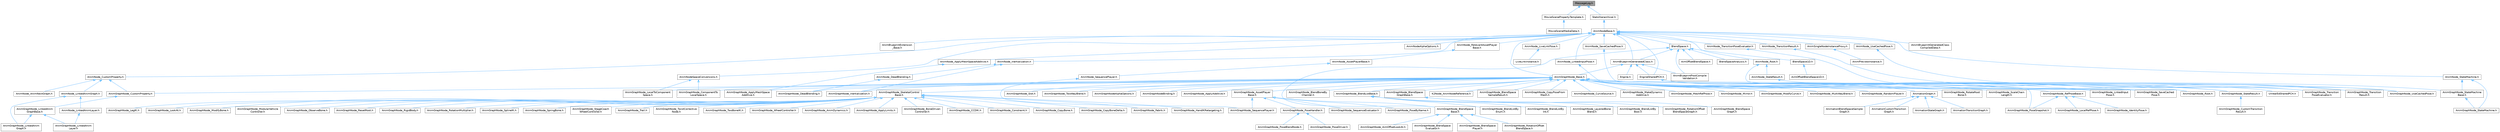 digraph "MessageLog.h"
{
 // INTERACTIVE_SVG=YES
 // LATEX_PDF_SIZE
  bgcolor="transparent";
  edge [fontname=Helvetica,fontsize=10,labelfontname=Helvetica,labelfontsize=10];
  node [fontname=Helvetica,fontsize=10,shape=box,height=0.2,width=0.4];
  Node1 [id="Node000001",label="MessageLog.h",height=0.2,width=0.4,color="gray40", fillcolor="grey60", style="filled", fontcolor="black",tooltip=" "];
  Node1 -> Node2 [id="edge1_Node000001_Node000002",dir="back",color="steelblue1",style="solid",tooltip=" "];
  Node2 [id="Node000002",label="MovieScenePropertyTemplate.h",height=0.2,width=0.4,color="grey40", fillcolor="white", style="filled",URL="$d9/d24/MovieScenePropertyTemplate_8h.html",tooltip=" "];
  Node2 -> Node3 [id="edge2_Node000002_Node000003",dir="back",color="steelblue1",style="solid",tooltip=" "];
  Node3 [id="Node000003",label="MovieSceneMediaData.h",height=0.2,width=0.4,color="grey40", fillcolor="white", style="filled",URL="$de/db0/MovieSceneMediaData_8h.html",tooltip=" "];
  Node1 -> Node4 [id="edge3_Node000001_Node000004",dir="back",color="steelblue1",style="solid",tooltip=" "];
  Node4 [id="Node000004",label="StatsHierarchical.h",height=0.2,width=0.4,color="grey40", fillcolor="white", style="filled",URL="$df/dae/StatsHierarchical_8h.html",tooltip=" "];
  Node4 -> Node5 [id="edge4_Node000004_Node000005",dir="back",color="steelblue1",style="solid",tooltip=" "];
  Node5 [id="Node000005",label="AnimNodeBase.h",height=0.2,width=0.4,color="grey40", fillcolor="white", style="filled",URL="$d9/dce/AnimNodeBase_8h.html",tooltip=" "];
  Node5 -> Node6 [id="edge5_Node000005_Node000006",dir="back",color="steelblue1",style="solid",tooltip=" "];
  Node6 [id="Node000006",label="AnimBlueprintExtension\l_Base.h",height=0.2,width=0.4,color="grey40", fillcolor="white", style="filled",URL="$d1/d73/AnimBlueprintExtension__Base_8h.html",tooltip=" "];
  Node5 -> Node7 [id="edge6_Node000005_Node000007",dir="back",color="steelblue1",style="solid",tooltip=" "];
  Node7 [id="Node000007",label="AnimBlueprintGeneratedClass.h",height=0.2,width=0.4,color="grey40", fillcolor="white", style="filled",URL="$dc/d81/AnimBlueprintGeneratedClass_8h.html",tooltip=" "];
  Node7 -> Node8 [id="edge7_Node000007_Node000008",dir="back",color="steelblue1",style="solid",tooltip=" "];
  Node8 [id="Node000008",label="AnimBlueprintPostCompile\lValidation.h",height=0.2,width=0.4,color="grey40", fillcolor="white", style="filled",URL="$de/d1b/AnimBlueprintPostCompileValidation_8h.html",tooltip=" "];
  Node7 -> Node9 [id="edge8_Node000007_Node000009",dir="back",color="steelblue1",style="solid",tooltip=" "];
  Node9 [id="Node000009",label="AnimGraphNode_Base.h",height=0.2,width=0.4,color="grey40", fillcolor="white", style="filled",URL="$d0/dfb/AnimGraphNode__Base_8h.html",tooltip=" "];
  Node9 -> Node10 [id="edge9_Node000009_Node000010",dir="back",color="steelblue1",style="solid",tooltip=" "];
  Node10 [id="Node000010",label="AnimGraphNodeAlphaOptions.h",height=0.2,width=0.4,color="grey40", fillcolor="white", style="filled",URL="$d6/df6/AnimGraphNodeAlphaOptions_8h.html",tooltip=" "];
  Node9 -> Node11 [id="edge10_Node000009_Node000011",dir="back",color="steelblue1",style="solid",tooltip=" "];
  Node11 [id="Node000011",label="AnimGraphNodeBinding.h",height=0.2,width=0.4,color="grey40", fillcolor="white", style="filled",URL="$d6/d3b/AnimGraphNodeBinding_8h.html",tooltip=" "];
  Node9 -> Node12 [id="edge11_Node000009_Node000012",dir="back",color="steelblue1",style="solid",tooltip=" "];
  Node12 [id="Node000012",label="AnimGraphNode_ApplyAdditive.h",height=0.2,width=0.4,color="grey40", fillcolor="white", style="filled",URL="$da/d67/AnimGraphNode__ApplyAdditive_8h.html",tooltip=" "];
  Node9 -> Node13 [id="edge12_Node000009_Node000013",dir="back",color="steelblue1",style="solid",tooltip=" "];
  Node13 [id="Node000013",label="AnimGraphNode_ApplyMeshSpace\lAdditive.h",height=0.2,width=0.4,color="grey40", fillcolor="white", style="filled",URL="$dd/dc4/AnimGraphNode__ApplyMeshSpaceAdditive_8h.html",tooltip=" "];
  Node9 -> Node14 [id="edge13_Node000009_Node000014",dir="back",color="steelblue1",style="solid",tooltip=" "];
  Node14 [id="Node000014",label="AnimGraphNode_AssetPlayer\lBase.h",height=0.2,width=0.4,color="grey40", fillcolor="white", style="filled",URL="$d1/d4f/AnimGraphNode__AssetPlayerBase_8h.html",tooltip=" "];
  Node14 -> Node15 [id="edge14_Node000014_Node000015",dir="back",color="steelblue1",style="solid",tooltip=" "];
  Node15 [id="Node000015",label="AnimGraphNode_BlendSpace\lBase.h",height=0.2,width=0.4,color="grey40", fillcolor="white", style="filled",URL="$d7/d6d/AnimGraphNode__BlendSpaceBase_8h.html",tooltip=" "];
  Node15 -> Node16 [id="edge15_Node000015_Node000016",dir="back",color="steelblue1",style="solid",tooltip=" "];
  Node16 [id="Node000016",label="AnimGraphNode_AimOffsetLookAt.h",height=0.2,width=0.4,color="grey40", fillcolor="white", style="filled",URL="$d2/daa/AnimGraphNode__AimOffsetLookAt_8h.html",tooltip=" "];
  Node15 -> Node17 [id="edge16_Node000015_Node000017",dir="back",color="steelblue1",style="solid",tooltip=" "];
  Node17 [id="Node000017",label="AnimGraphNode_BlendSpace\lEvaluator.h",height=0.2,width=0.4,color="grey40", fillcolor="white", style="filled",URL="$d0/d5d/AnimGraphNode__BlendSpaceEvaluator_8h.html",tooltip=" "];
  Node15 -> Node18 [id="edge17_Node000015_Node000018",dir="back",color="steelblue1",style="solid",tooltip=" "];
  Node18 [id="Node000018",label="AnimGraphNode_BlendSpace\lPlayer.h",height=0.2,width=0.4,color="grey40", fillcolor="white", style="filled",URL="$d2/d22/AnimGraphNode__BlendSpacePlayer_8h.html",tooltip=" "];
  Node15 -> Node19 [id="edge18_Node000015_Node000019",dir="back",color="steelblue1",style="solid",tooltip=" "];
  Node19 [id="Node000019",label="AnimGraphNode_RotationOffset\lBlendSpace.h",height=0.2,width=0.4,color="grey40", fillcolor="white", style="filled",URL="$dc/dd5/AnimGraphNode__RotationOffsetBlendSpace_8h.html",tooltip=" "];
  Node14 -> Node20 [id="edge19_Node000014_Node000020",dir="back",color="steelblue1",style="solid",tooltip=" "];
  Node20 [id="Node000020",label="AnimGraphNode_PoseByName.h",height=0.2,width=0.4,color="grey40", fillcolor="white", style="filled",URL="$d7/d02/AnimGraphNode__PoseByName_8h.html",tooltip=" "];
  Node14 -> Node21 [id="edge20_Node000014_Node000021",dir="back",color="steelblue1",style="solid",tooltip=" "];
  Node21 [id="Node000021",label="AnimGraphNode_PoseHandler.h",height=0.2,width=0.4,color="grey40", fillcolor="white", style="filled",URL="$df/dfb/AnimGraphNode__PoseHandler_8h.html",tooltip=" "];
  Node21 -> Node22 [id="edge21_Node000021_Node000022",dir="back",color="steelblue1",style="solid",tooltip=" "];
  Node22 [id="Node000022",label="AnimGraphNode_PoseBlendNode.h",height=0.2,width=0.4,color="grey40", fillcolor="white", style="filled",URL="$de/d70/AnimGraphNode__PoseBlendNode_8h.html",tooltip=" "];
  Node21 -> Node23 [id="edge22_Node000021_Node000023",dir="back",color="steelblue1",style="solid",tooltip=" "];
  Node23 [id="Node000023",label="AnimGraphNode_PoseDriver.h",height=0.2,width=0.4,color="grey40", fillcolor="white", style="filled",URL="$d7/d7d/AnimGraphNode__PoseDriver_8h.html",tooltip=" "];
  Node14 -> Node24 [id="edge23_Node000014_Node000024",dir="back",color="steelblue1",style="solid",tooltip=" "];
  Node24 [id="Node000024",label="AnimGraphNode_SequenceEvaluator.h",height=0.2,width=0.4,color="grey40", fillcolor="white", style="filled",URL="$d1/d1c/AnimGraphNode__SequenceEvaluator_8h.html",tooltip=" "];
  Node14 -> Node25 [id="edge24_Node000014_Node000025",dir="back",color="steelblue1",style="solid",tooltip=" "];
  Node25 [id="Node000025",label="AnimGraphNode_SequencePlayer.h",height=0.2,width=0.4,color="grey40", fillcolor="white", style="filled",URL="$d2/d91/AnimGraphNode__SequencePlayer_8h.html",tooltip=" "];
  Node9 -> Node26 [id="edge25_Node000009_Node000026",dir="back",color="steelblue1",style="solid",tooltip=" "];
  Node26 [id="Node000026",label="AnimGraphNode_BlendBoneBy\lChannel.h",height=0.2,width=0.4,color="grey40", fillcolor="white", style="filled",URL="$de/da9/AnimGraphNode__BlendBoneByChannel_8h.html",tooltip=" "];
  Node9 -> Node27 [id="edge26_Node000009_Node000027",dir="back",color="steelblue1",style="solid",tooltip=" "];
  Node27 [id="Node000027",label="AnimGraphNode_BlendListBase.h",height=0.2,width=0.4,color="grey40", fillcolor="white", style="filled",URL="$d7/d20/AnimGraphNode__BlendListBase_8h.html",tooltip=" "];
  Node27 -> Node28 [id="edge27_Node000027_Node000028",dir="back",color="steelblue1",style="solid",tooltip=" "];
  Node28 [id="Node000028",label="AnimGraphNode_BlendListBy\lBool.h",height=0.2,width=0.4,color="grey40", fillcolor="white", style="filled",URL="$d9/d9d/AnimGraphNode__BlendListByBool_8h.html",tooltip=" "];
  Node27 -> Node29 [id="edge28_Node000027_Node000029",dir="back",color="steelblue1",style="solid",tooltip=" "];
  Node29 [id="Node000029",label="AnimGraphNode_BlendListBy\lEnum.h",height=0.2,width=0.4,color="grey40", fillcolor="white", style="filled",URL="$de/d60/AnimGraphNode__BlendListByEnum_8h.html",tooltip=" "];
  Node27 -> Node30 [id="edge29_Node000027_Node000030",dir="back",color="steelblue1",style="solid",tooltip=" "];
  Node30 [id="Node000030",label="AnimGraphNode_BlendListBy\lInt.h",height=0.2,width=0.4,color="grey40", fillcolor="white", style="filled",URL="$dc/df2/AnimGraphNode__BlendListByInt_8h.html",tooltip=" "];
  Node27 -> Node31 [id="edge30_Node000027_Node000031",dir="back",color="steelblue1",style="solid",tooltip=" "];
  Node31 [id="Node000031",label="AnimGraphNode_LayeredBone\lBlend.h",height=0.2,width=0.4,color="grey40", fillcolor="white", style="filled",URL="$d2/d01/AnimGraphNode__LayeredBoneBlend_8h.html",tooltip=" "];
  Node9 -> Node32 [id="edge31_Node000009_Node000032",dir="back",color="steelblue1",style="solid",tooltip=" "];
  Node32 [id="Node000032",label="AnimGraphNode_BlendSpace\lGraphBase.h",height=0.2,width=0.4,color="grey40", fillcolor="white", style="filled",URL="$d6/d44/AnimGraphNode__BlendSpaceGraphBase_8h.html",tooltip=" "];
  Node32 -> Node33 [id="edge32_Node000032_Node000033",dir="back",color="steelblue1",style="solid",tooltip=" "];
  Node33 [id="Node000033",label="AnimGraphNode_BlendSpace\lGraph.h",height=0.2,width=0.4,color="grey40", fillcolor="white", style="filled",URL="$d7/d81/AnimGraphNode__BlendSpaceGraph_8h.html",tooltip=" "];
  Node32 -> Node34 [id="edge33_Node000032_Node000034",dir="back",color="steelblue1",style="solid",tooltip=" "];
  Node34 [id="Node000034",label="AnimGraphNode_RotationOffset\lBlendSpaceGraph.h",height=0.2,width=0.4,color="grey40", fillcolor="white", style="filled",URL="$d0/d4c/AnimGraphNode__RotationOffsetBlendSpaceGraph_8h.html",tooltip=" "];
  Node9 -> Node35 [id="edge34_Node000009_Node000035",dir="back",color="steelblue1",style="solid",tooltip=" "];
  Node35 [id="Node000035",label="AnimGraphNode_BlendSpace\lSampleResult.h",height=0.2,width=0.4,color="grey40", fillcolor="white", style="filled",URL="$de/df8/AnimGraphNode__BlendSpaceSampleResult_8h.html",tooltip=" "];
  Node9 -> Node36 [id="edge35_Node000009_Node000036",dir="back",color="steelblue1",style="solid",tooltip=" "];
  Node36 [id="Node000036",label="AnimGraphNode_ComponentTo\lLocalSpace.h",height=0.2,width=0.4,color="grey40", fillcolor="white", style="filled",URL="$d1/d3f/AnimGraphNode__ComponentToLocalSpace_8h.html",tooltip=" "];
  Node9 -> Node37 [id="edge36_Node000009_Node000037",dir="back",color="steelblue1",style="solid",tooltip=" "];
  Node37 [id="Node000037",label="AnimGraphNode_CopyPoseFrom\lMesh.h",height=0.2,width=0.4,color="grey40", fillcolor="white", style="filled",URL="$d6/d71/AnimGraphNode__CopyPoseFromMesh_8h.html",tooltip=" "];
  Node9 -> Node38 [id="edge37_Node000009_Node000038",dir="back",color="steelblue1",style="solid",tooltip=" "];
  Node38 [id="Node000038",label="AnimGraphNode_CurveSource.h",height=0.2,width=0.4,color="grey40", fillcolor="white", style="filled",URL="$dc/de5/AnimGraphNode__CurveSource_8h.html",tooltip=" "];
  Node9 -> Node39 [id="edge38_Node000009_Node000039",dir="back",color="steelblue1",style="solid",tooltip=" "];
  Node39 [id="Node000039",label="AnimGraphNode_CustomProperty.h",height=0.2,width=0.4,color="grey40", fillcolor="white", style="filled",URL="$d8/d3f/AnimGraphNode__CustomProperty_8h.html",tooltip=" "];
  Node39 -> Node40 [id="edge39_Node000039_Node000040",dir="back",color="steelblue1",style="solid",tooltip=" "];
  Node40 [id="Node000040",label="AnimGraphNode_LinkedAnim\lGraphBase.h",height=0.2,width=0.4,color="grey40", fillcolor="white", style="filled",URL="$d5/de1/AnimGraphNode__LinkedAnimGraphBase_8h.html",tooltip=" "];
  Node40 -> Node41 [id="edge40_Node000040_Node000041",dir="back",color="steelblue1",style="solid",tooltip=" "];
  Node41 [id="Node000041",label="AnimGraphNode_LinkedAnim\lGraph.h",height=0.2,width=0.4,color="grey40", fillcolor="white", style="filled",URL="$da/dd5/AnimGraphNode__LinkedAnimGraph_8h.html",tooltip=" "];
  Node40 -> Node42 [id="edge41_Node000040_Node000042",dir="back",color="steelblue1",style="solid",tooltip=" "];
  Node42 [id="Node000042",label="AnimGraphNode_LinkedAnim\lLayer.h",height=0.2,width=0.4,color="grey40", fillcolor="white", style="filled",URL="$dc/d51/AnimGraphNode__LinkedAnimLayer_8h.html",tooltip=" "];
  Node9 -> Node43 [id="edge42_Node000009_Node000043",dir="back",color="steelblue1",style="solid",tooltip=" "];
  Node43 [id="Node000043",label="AnimGraphNode_DeadBlending.h",height=0.2,width=0.4,color="grey40", fillcolor="white", style="filled",URL="$d8/d73/AnimGraphNode__DeadBlending_8h.html",tooltip=" "];
  Node9 -> Node44 [id="edge43_Node000009_Node000044",dir="back",color="steelblue1",style="solid",tooltip=" "];
  Node44 [id="Node000044",label="AnimGraphNode_Inertialization.h",height=0.2,width=0.4,color="grey40", fillcolor="white", style="filled",URL="$d7/d66/AnimGraphNode__Inertialization_8h.html",tooltip=" "];
  Node9 -> Node45 [id="edge44_Node000009_Node000045",dir="back",color="steelblue1",style="solid",tooltip=" "];
  Node45 [id="Node000045",label="AnimGraphNode_LinkedInput\lPose.h",height=0.2,width=0.4,color="grey40", fillcolor="white", style="filled",URL="$d7/d8c/AnimGraphNode__LinkedInputPose_8h.html",tooltip=" "];
  Node9 -> Node46 [id="edge45_Node000009_Node000046",dir="back",color="steelblue1",style="solid",tooltip=" "];
  Node46 [id="Node000046",label="AnimGraphNode_LocalToComponent\lSpace.h",height=0.2,width=0.4,color="grey40", fillcolor="white", style="filled",URL="$d6/d01/AnimGraphNode__LocalToComponentSpace_8h.html",tooltip=" "];
  Node9 -> Node47 [id="edge46_Node000009_Node000047",dir="back",color="steelblue1",style="solid",tooltip=" "];
  Node47 [id="Node000047",label="AnimGraphNode_MakeDynamic\lAdditive.h",height=0.2,width=0.4,color="grey40", fillcolor="white", style="filled",URL="$d4/dc9/AnimGraphNode__MakeDynamicAdditive_8h.html",tooltip=" "];
  Node9 -> Node48 [id="edge47_Node000009_Node000048",dir="back",color="steelblue1",style="solid",tooltip=" "];
  Node48 [id="Node000048",label="AnimGraphNode_MeshRefPose.h",height=0.2,width=0.4,color="grey40", fillcolor="white", style="filled",URL="$d3/d58/AnimGraphNode__MeshRefPose_8h.html",tooltip=" "];
  Node9 -> Node49 [id="edge48_Node000009_Node000049",dir="back",color="steelblue1",style="solid",tooltip=" "];
  Node49 [id="Node000049",label="AnimGraphNode_Mirror.h",height=0.2,width=0.4,color="grey40", fillcolor="white", style="filled",URL="$de/d96/AnimGraphNode__Mirror_8h.html",tooltip=" "];
  Node9 -> Node50 [id="edge49_Node000009_Node000050",dir="back",color="steelblue1",style="solid",tooltip=" "];
  Node50 [id="Node000050",label="AnimGraphNode_ModifyCurve.h",height=0.2,width=0.4,color="grey40", fillcolor="white", style="filled",URL="$d5/d09/AnimGraphNode__ModifyCurve_8h.html",tooltip=" "];
  Node9 -> Node51 [id="edge50_Node000009_Node000051",dir="back",color="steelblue1",style="solid",tooltip=" "];
  Node51 [id="Node000051",label="AnimGraphNode_MultiWayBlend.h",height=0.2,width=0.4,color="grey40", fillcolor="white", style="filled",URL="$dd/dcb/AnimGraphNode__MultiWayBlend_8h.html",tooltip=" "];
  Node9 -> Node52 [id="edge51_Node000009_Node000052",dir="back",color="steelblue1",style="solid",tooltip=" "];
  Node52 [id="Node000052",label="AnimGraphNode_PoseSnapshot.h",height=0.2,width=0.4,color="grey40", fillcolor="white", style="filled",URL="$d1/d92/AnimGraphNode__PoseSnapshot_8h.html",tooltip=" "];
  Node9 -> Node53 [id="edge52_Node000009_Node000053",dir="back",color="steelblue1",style="solid",tooltip=" "];
  Node53 [id="Node000053",label="AnimGraphNode_RandomPlayer.h",height=0.2,width=0.4,color="grey40", fillcolor="white", style="filled",URL="$dc/d48/AnimGraphNode__RandomPlayer_8h.html",tooltip=" "];
  Node9 -> Node54 [id="edge53_Node000009_Node000054",dir="back",color="steelblue1",style="solid",tooltip=" "];
  Node54 [id="Node000054",label="AnimGraphNode_RefPoseBase.h",height=0.2,width=0.4,color="grey40", fillcolor="white", style="filled",URL="$d8/d34/AnimGraphNode__RefPoseBase_8h.html",tooltip=" "];
  Node54 -> Node55 [id="edge54_Node000054_Node000055",dir="back",color="steelblue1",style="solid",tooltip=" "];
  Node55 [id="Node000055",label="AnimGraphNode_IdentityPose.h",height=0.2,width=0.4,color="grey40", fillcolor="white", style="filled",URL="$d8/dac/AnimGraphNode__IdentityPose_8h.html",tooltip=" "];
  Node54 -> Node56 [id="edge55_Node000054_Node000056",dir="back",color="steelblue1",style="solid",tooltip=" "];
  Node56 [id="Node000056",label="AnimGraphNode_LocalRefPose.h",height=0.2,width=0.4,color="grey40", fillcolor="white", style="filled",URL="$df/d6f/AnimGraphNode__LocalRefPose_8h.html",tooltip=" "];
  Node54 -> Node52 [id="edge56_Node000054_Node000052",dir="back",color="steelblue1",style="solid",tooltip=" "];
  Node9 -> Node57 [id="edge57_Node000009_Node000057",dir="back",color="steelblue1",style="solid",tooltip=" "];
  Node57 [id="Node000057",label="AnimGraphNode_Root.h",height=0.2,width=0.4,color="grey40", fillcolor="white", style="filled",URL="$d2/d39/AnimGraphNode__Root_8h.html",tooltip=" "];
  Node9 -> Node58 [id="edge58_Node000009_Node000058",dir="back",color="steelblue1",style="solid",tooltip=" "];
  Node58 [id="Node000058",label="AnimGraphNode_RotateRoot\lBone.h",height=0.2,width=0.4,color="grey40", fillcolor="white", style="filled",URL="$d4/de0/AnimGraphNode__RotateRootBone_8h.html",tooltip=" "];
  Node9 -> Node59 [id="edge59_Node000009_Node000059",dir="back",color="steelblue1",style="solid",tooltip=" "];
  Node59 [id="Node000059",label="AnimGraphNode_SaveCached\lPose.h",height=0.2,width=0.4,color="grey40", fillcolor="white", style="filled",URL="$df/d5e/AnimGraphNode__SaveCachedPose_8h.html",tooltip=" "];
  Node9 -> Node60 [id="edge60_Node000009_Node000060",dir="back",color="steelblue1",style="solid",tooltip=" "];
  Node60 [id="Node000060",label="AnimGraphNode_ScaleChain\lLength.h",height=0.2,width=0.4,color="grey40", fillcolor="white", style="filled",URL="$d9/df8/AnimGraphNode__ScaleChainLength_8h.html",tooltip=" "];
  Node9 -> Node61 [id="edge61_Node000009_Node000061",dir="back",color="steelblue1",style="solid",tooltip=" "];
  Node61 [id="Node000061",label="AnimGraphNode_SkeletalControl\lBase.h",height=0.2,width=0.4,color="grey40", fillcolor="white", style="filled",URL="$d9/dff/AnimGraphNode__SkeletalControlBase_8h.html",tooltip=" "];
  Node61 -> Node62 [id="edge62_Node000061_Node000062",dir="back",color="steelblue1",style="solid",tooltip=" "];
  Node62 [id="Node000062",label="AnimGraphNode_AnimDynamics.h",height=0.2,width=0.4,color="grey40", fillcolor="white", style="filled",URL="$da/dc2/AnimGraphNode__AnimDynamics_8h.html",tooltip=" "];
  Node61 -> Node63 [id="edge63_Node000061_Node000063",dir="back",color="steelblue1",style="solid",tooltip=" "];
  Node63 [id="Node000063",label="AnimGraphNode_ApplyLimits.h",height=0.2,width=0.4,color="grey40", fillcolor="white", style="filled",URL="$dc/d36/AnimGraphNode__ApplyLimits_8h.html",tooltip=" "];
  Node61 -> Node64 [id="edge64_Node000061_Node000064",dir="back",color="steelblue1",style="solid",tooltip=" "];
  Node64 [id="Node000064",label="AnimGraphNode_BoneDriven\lController.h",height=0.2,width=0.4,color="grey40", fillcolor="white", style="filled",URL="$df/df3/AnimGraphNode__BoneDrivenController_8h.html",tooltip=" "];
  Node61 -> Node65 [id="edge65_Node000061_Node000065",dir="back",color="steelblue1",style="solid",tooltip=" "];
  Node65 [id="Node000065",label="AnimGraphNode_CCDIK.h",height=0.2,width=0.4,color="grey40", fillcolor="white", style="filled",URL="$df/d0d/AnimGraphNode__CCDIK_8h.html",tooltip=" "];
  Node61 -> Node66 [id="edge66_Node000061_Node000066",dir="back",color="steelblue1",style="solid",tooltip=" "];
  Node66 [id="Node000066",label="AnimGraphNode_Constraint.h",height=0.2,width=0.4,color="grey40", fillcolor="white", style="filled",URL="$d2/d98/AnimGraphNode__Constraint_8h.html",tooltip=" "];
  Node61 -> Node67 [id="edge67_Node000061_Node000067",dir="back",color="steelblue1",style="solid",tooltip=" "];
  Node67 [id="Node000067",label="AnimGraphNode_CopyBone.h",height=0.2,width=0.4,color="grey40", fillcolor="white", style="filled",URL="$dc/de6/AnimGraphNode__CopyBone_8h.html",tooltip=" "];
  Node61 -> Node68 [id="edge68_Node000061_Node000068",dir="back",color="steelblue1",style="solid",tooltip=" "];
  Node68 [id="Node000068",label="AnimGraphNode_CopyBoneDelta.h",height=0.2,width=0.4,color="grey40", fillcolor="white", style="filled",URL="$d8/d60/AnimGraphNode__CopyBoneDelta_8h.html",tooltip=" "];
  Node61 -> Node69 [id="edge69_Node000061_Node000069",dir="back",color="steelblue1",style="solid",tooltip=" "];
  Node69 [id="Node000069",label="AnimGraphNode_Fabrik.h",height=0.2,width=0.4,color="grey40", fillcolor="white", style="filled",URL="$d6/d79/AnimGraphNode__Fabrik_8h.html",tooltip=" "];
  Node61 -> Node70 [id="edge70_Node000061_Node000070",dir="back",color="steelblue1",style="solid",tooltip=" "];
  Node70 [id="Node000070",label="AnimGraphNode_HandIKRetargeting.h",height=0.2,width=0.4,color="grey40", fillcolor="white", style="filled",URL="$dd/dee/AnimGraphNode__HandIKRetargeting_8h.html",tooltip=" "];
  Node61 -> Node71 [id="edge71_Node000061_Node000071",dir="back",color="steelblue1",style="solid",tooltip=" "];
  Node71 [id="Node000071",label="AnimGraphNode_LegIK.h",height=0.2,width=0.4,color="grey40", fillcolor="white", style="filled",URL="$d3/d59/AnimGraphNode__LegIK_8h.html",tooltip=" "];
  Node61 -> Node72 [id="edge72_Node000061_Node000072",dir="back",color="steelblue1",style="solid",tooltip=" "];
  Node72 [id="Node000072",label="AnimGraphNode_LookAt.h",height=0.2,width=0.4,color="grey40", fillcolor="white", style="filled",URL="$dd/de3/AnimGraphNode__LookAt_8h.html",tooltip=" "];
  Node61 -> Node73 [id="edge73_Node000061_Node000073",dir="back",color="steelblue1",style="solid",tooltip=" "];
  Node73 [id="Node000073",label="AnimGraphNode_ModifyBone.h",height=0.2,width=0.4,color="grey40", fillcolor="white", style="filled",URL="$d1/d8e/AnimGraphNode__ModifyBone_8h.html",tooltip=" "];
  Node61 -> Node74 [id="edge74_Node000061_Node000074",dir="back",color="steelblue1",style="solid",tooltip=" "];
  Node74 [id="Node000074",label="AnimGraphNode_ModularVehicle\lController.h",height=0.2,width=0.4,color="grey40", fillcolor="white", style="filled",URL="$d3/d04/AnimGraphNode__ModularVehicleController_8h.html",tooltip=" "];
  Node61 -> Node75 [id="edge75_Node000061_Node000075",dir="back",color="steelblue1",style="solid",tooltip=" "];
  Node75 [id="Node000075",label="AnimGraphNode_ObserveBone.h",height=0.2,width=0.4,color="grey40", fillcolor="white", style="filled",URL="$d0/dcc/AnimGraphNode__ObserveBone_8h.html",tooltip=" "];
  Node61 -> Node76 [id="edge76_Node000061_Node000076",dir="back",color="steelblue1",style="solid",tooltip=" "];
  Node76 [id="Node000076",label="AnimGraphNode_ResetRoot.h",height=0.2,width=0.4,color="grey40", fillcolor="white", style="filled",URL="$dd/da9/AnimGraphNode__ResetRoot_8h.html",tooltip=" "];
  Node61 -> Node77 [id="edge77_Node000061_Node000077",dir="back",color="steelblue1",style="solid",tooltip=" "];
  Node77 [id="Node000077",label="AnimGraphNode_RigidBody.h",height=0.2,width=0.4,color="grey40", fillcolor="white", style="filled",URL="$d0/d05/AnimGraphNode__RigidBody_8h.html",tooltip=" "];
  Node61 -> Node78 [id="edge78_Node000061_Node000078",dir="back",color="steelblue1",style="solid",tooltip=" "];
  Node78 [id="Node000078",label="AnimGraphNode_RotationMultiplier.h",height=0.2,width=0.4,color="grey40", fillcolor="white", style="filled",URL="$d6/d16/AnimGraphNode__RotationMultiplier_8h.html",tooltip=" "];
  Node61 -> Node79 [id="edge79_Node000061_Node000079",dir="back",color="steelblue1",style="solid",tooltip=" "];
  Node79 [id="Node000079",label="AnimGraphNode_SplineIK.h",height=0.2,width=0.4,color="grey40", fillcolor="white", style="filled",URL="$d0/d7e/AnimGraphNode__SplineIK_8h.html",tooltip=" "];
  Node61 -> Node80 [id="edge80_Node000061_Node000080",dir="back",color="steelblue1",style="solid",tooltip=" "];
  Node80 [id="Node000080",label="AnimGraphNode_SpringBone.h",height=0.2,width=0.4,color="grey40", fillcolor="white", style="filled",URL="$dc/d38/AnimGraphNode__SpringBone_8h.html",tooltip=" "];
  Node61 -> Node81 [id="edge81_Node000061_Node000081",dir="back",color="steelblue1",style="solid",tooltip=" "];
  Node81 [id="Node000081",label="AnimGraphNode_StageCoach\lWheelController.h",height=0.2,width=0.4,color="grey40", fillcolor="white", style="filled",URL="$d6/dbe/AnimGraphNode__StageCoachWheelController_8h.html",tooltip=" "];
  Node61 -> Node82 [id="edge82_Node000061_Node000082",dir="back",color="steelblue1",style="solid",tooltip=" "];
  Node82 [id="Node000082",label="AnimGraphNode_Trail.h",height=0.2,width=0.4,color="grey40", fillcolor="white", style="filled",URL="$d4/d5a/AnimGraphNode__Trail_8h.html",tooltip=" "];
  Node61 -> Node83 [id="edge83_Node000061_Node000083",dir="back",color="steelblue1",style="solid",tooltip=" "];
  Node83 [id="Node000083",label="AnimGraphNode_TwistCorrective\lNode.h",height=0.2,width=0.4,color="grey40", fillcolor="white", style="filled",URL="$de/d7f/AnimGraphNode__TwistCorrectiveNode_8h.html",tooltip=" "];
  Node61 -> Node84 [id="edge84_Node000061_Node000084",dir="back",color="steelblue1",style="solid",tooltip=" "];
  Node84 [id="Node000084",label="AnimGraphNode_TwoBoneIK.h",height=0.2,width=0.4,color="grey40", fillcolor="white", style="filled",URL="$d1/dc2/AnimGraphNode__TwoBoneIK_8h.html",tooltip=" "];
  Node61 -> Node85 [id="edge85_Node000061_Node000085",dir="back",color="steelblue1",style="solid",tooltip=" "];
  Node85 [id="Node000085",label="AnimGraphNode_WheelController.h",height=0.2,width=0.4,color="grey40", fillcolor="white", style="filled",URL="$df/de4/AnimGraphNode__WheelController_8h.html",tooltip=" "];
  Node9 -> Node86 [id="edge86_Node000009_Node000086",dir="back",color="steelblue1",style="solid",tooltip=" "];
  Node86 [id="Node000086",label="AnimGraphNode_Slot.h",height=0.2,width=0.4,color="grey40", fillcolor="white", style="filled",URL="$df/d63/AnimGraphNode__Slot_8h.html",tooltip=" "];
  Node9 -> Node87 [id="edge87_Node000009_Node000087",dir="back",color="steelblue1",style="solid",tooltip=" "];
  Node87 [id="Node000087",label="AnimGraphNode_StateMachine\lBase.h",height=0.2,width=0.4,color="grey40", fillcolor="white", style="filled",URL="$dc/d11/AnimGraphNode__StateMachineBase_8h.html",tooltip=" "];
  Node87 -> Node88 [id="edge88_Node000087_Node000088",dir="back",color="steelblue1",style="solid",tooltip=" "];
  Node88 [id="Node000088",label="AnimGraphNode_StateMachine.h",height=0.2,width=0.4,color="grey40", fillcolor="white", style="filled",URL="$d9/d4d/AnimGraphNode__StateMachine_8h.html",tooltip=" "];
  Node9 -> Node89 [id="edge89_Node000009_Node000089",dir="back",color="steelblue1",style="solid",tooltip=" "];
  Node89 [id="Node000089",label="AnimGraphNode_StateResult.h",height=0.2,width=0.4,color="grey40", fillcolor="white", style="filled",URL="$d3/d7e/AnimGraphNode__StateResult_8h.html",tooltip=" "];
  Node89 -> Node90 [id="edge90_Node000089_Node000090",dir="back",color="steelblue1",style="solid",tooltip=" "];
  Node90 [id="Node000090",label="AnimGraphNode_CustomTransition\lResult.h",height=0.2,width=0.4,color="grey40", fillcolor="white", style="filled",URL="$df/d6e/AnimGraphNode__CustomTransitionResult_8h.html",tooltip=" "];
  Node9 -> Node91 [id="edge91_Node000009_Node000091",dir="back",color="steelblue1",style="solid",tooltip=" "];
  Node91 [id="Node000091",label="AnimGraphNode_Transition\lPoseEvaluator.h",height=0.2,width=0.4,color="grey40", fillcolor="white", style="filled",URL="$d8/dec/AnimGraphNode__TransitionPoseEvaluator_8h.html",tooltip=" "];
  Node9 -> Node92 [id="edge92_Node000009_Node000092",dir="back",color="steelblue1",style="solid",tooltip=" "];
  Node92 [id="Node000092",label="AnimGraphNode_Transition\lResult.h",height=0.2,width=0.4,color="grey40", fillcolor="white", style="filled",URL="$d7/d74/AnimGraphNode__TransitionResult_8h.html",tooltip=" "];
  Node9 -> Node93 [id="edge93_Node000009_Node000093",dir="back",color="steelblue1",style="solid",tooltip=" "];
  Node93 [id="Node000093",label="AnimGraphNode_TwoWayBlend.h",height=0.2,width=0.4,color="grey40", fillcolor="white", style="filled",URL="$d0/df0/AnimGraphNode__TwoWayBlend_8h.html",tooltip=" "];
  Node9 -> Node94 [id="edge94_Node000009_Node000094",dir="back",color="steelblue1",style="solid",tooltip=" "];
  Node94 [id="Node000094",label="AnimGraphNode_UseCachedPose.h",height=0.2,width=0.4,color="grey40", fillcolor="white", style="filled",URL="$d8/d30/AnimGraphNode__UseCachedPose_8h.html",tooltip=" "];
  Node9 -> Node95 [id="edge95_Node000009_Node000095",dir="back",color="steelblue1",style="solid",tooltip=" "];
  Node95 [id="Node000095",label="AnimationGraph.h",height=0.2,width=0.4,color="grey40", fillcolor="white", style="filled",URL="$df/d2e/AnimationGraph_8h.html",tooltip=" "];
  Node95 -> Node96 [id="edge96_Node000095_Node000096",dir="back",color="steelblue1",style="solid",tooltip=" "];
  Node96 [id="Node000096",label="AnimationBlendSpaceSample\lGraph.h",height=0.2,width=0.4,color="grey40", fillcolor="white", style="filled",URL="$d1/d35/AnimationBlendSpaceSampleGraph_8h.html",tooltip=" "];
  Node95 -> Node97 [id="edge97_Node000095_Node000097",dir="back",color="steelblue1",style="solid",tooltip=" "];
  Node97 [id="Node000097",label="AnimationCustomTransition\lGraph.h",height=0.2,width=0.4,color="grey40", fillcolor="white", style="filled",URL="$dc/d6c/AnimationCustomTransitionGraph_8h.html",tooltip=" "];
  Node95 -> Node98 [id="edge98_Node000095_Node000098",dir="back",color="steelblue1",style="solid",tooltip=" "];
  Node98 [id="Node000098",label="AnimationStateGraph.h",height=0.2,width=0.4,color="grey40", fillcolor="white", style="filled",URL="$d1/d71/AnimationStateGraph_8h.html",tooltip=" "];
  Node95 -> Node99 [id="edge99_Node000095_Node000099",dir="back",color="steelblue1",style="solid",tooltip=" "];
  Node99 [id="Node000099",label="AnimationTransitionGraph.h",height=0.2,width=0.4,color="grey40", fillcolor="white", style="filled",URL="$d2/d0b/AnimationTransitionGraph_8h.html",tooltip=" "];
  Node9 -> Node100 [id="edge100_Node000009_Node000100",dir="back",color="steelblue1",style="solid",tooltip=" "];
  Node100 [id="Node000100",label="K2Node_AnimNodeReference.h",height=0.2,width=0.4,color="grey40", fillcolor="white", style="filled",URL="$d2/d81/K2Node__AnimNodeReference_8h.html",tooltip=" "];
  Node7 -> Node101 [id="edge101_Node000007_Node000101",dir="back",color="steelblue1",style="solid",tooltip=" "];
  Node101 [id="Node000101",label="Engine.h",height=0.2,width=0.4,color="grey40", fillcolor="white", style="filled",URL="$d1/d34/Public_2Engine_8h.html",tooltip=" "];
  Node7 -> Node102 [id="edge102_Node000007_Node000102",dir="back",color="steelblue1",style="solid",tooltip=" "];
  Node102 [id="Node000102",label="EngineSharedPCH.h",height=0.2,width=0.4,color="grey40", fillcolor="white", style="filled",URL="$dc/dbb/EngineSharedPCH_8h.html",tooltip=" "];
  Node102 -> Node103 [id="edge103_Node000102_Node000103",dir="back",color="steelblue1",style="solid",tooltip=" "];
  Node103 [id="Node000103",label="UnrealEdSharedPCH.h",height=0.2,width=0.4,color="grey40", fillcolor="white", style="filled",URL="$d1/de6/UnrealEdSharedPCH_8h.html",tooltip=" "];
  Node5 -> Node9 [id="edge104_Node000005_Node000009",dir="back",color="steelblue1",style="solid",tooltip=" "];
  Node5 -> Node104 [id="edge105_Node000005_Node000104",dir="back",color="steelblue1",style="solid",tooltip=" "];
  Node104 [id="Node000104",label="AnimNodeAlphaOptions.h",height=0.2,width=0.4,color="grey40", fillcolor="white", style="filled",URL="$df/d96/AnimNodeAlphaOptions_8h.html",tooltip=" "];
  Node5 -> Node105 [id="edge106_Node000005_Node000105",dir="back",color="steelblue1",style="solid",tooltip=" "];
  Node105 [id="Node000105",label="AnimNodeSpaceConversions.h",height=0.2,width=0.4,color="grey40", fillcolor="white", style="filled",URL="$da/d0a/AnimNodeSpaceConversions_8h.html",tooltip=" "];
  Node105 -> Node36 [id="edge107_Node000105_Node000036",dir="back",color="steelblue1",style="solid",tooltip=" "];
  Node105 -> Node46 [id="edge108_Node000105_Node000046",dir="back",color="steelblue1",style="solid",tooltip=" "];
  Node5 -> Node106 [id="edge109_Node000005_Node000106",dir="back",color="steelblue1",style="solid",tooltip=" "];
  Node106 [id="Node000106",label="AnimNode_ApplyMeshSpaceAdditive.h",height=0.2,width=0.4,color="grey40", fillcolor="white", style="filled",URL="$d9/d6b/AnimNode__ApplyMeshSpaceAdditive_8h.html",tooltip=" "];
  Node106 -> Node13 [id="edge110_Node000106_Node000013",dir="back",color="steelblue1",style="solid",tooltip=" "];
  Node5 -> Node107 [id="edge111_Node000005_Node000107",dir="back",color="steelblue1",style="solid",tooltip=" "];
  Node107 [id="Node000107",label="AnimNode_CustomProperty.h",height=0.2,width=0.4,color="grey40", fillcolor="white", style="filled",URL="$d3/ddc/AnimNode__CustomProperty_8h.html",tooltip=" "];
  Node107 -> Node39 [id="edge112_Node000107_Node000039",dir="back",color="steelblue1",style="solid",tooltip=" "];
  Node107 -> Node108 [id="edge113_Node000107_Node000108",dir="back",color="steelblue1",style="solid",tooltip=" "];
  Node108 [id="Node000108",label="AnimNode_AnimNextGraph.h",height=0.2,width=0.4,color="grey40", fillcolor="white", style="filled",URL="$d5/d20/AnimNode__AnimNextGraph_8h.html",tooltip=" "];
  Node107 -> Node109 [id="edge114_Node000107_Node000109",dir="back",color="steelblue1",style="solid",tooltip=" "];
  Node109 [id="Node000109",label="AnimNode_LinkedAnimGraph.h",height=0.2,width=0.4,color="grey40", fillcolor="white", style="filled",URL="$d8/d5e/AnimNode__LinkedAnimGraph_8h.html",tooltip=" "];
  Node109 -> Node41 [id="edge115_Node000109_Node000041",dir="back",color="steelblue1",style="solid",tooltip=" "];
  Node109 -> Node110 [id="edge116_Node000109_Node000110",dir="back",color="steelblue1",style="solid",tooltip=" "];
  Node110 [id="Node000110",label="AnimNode_LinkedAnimLayer.h",height=0.2,width=0.4,color="grey40", fillcolor="white", style="filled",URL="$da/d11/AnimNode__LinkedAnimLayer_8h.html",tooltip=" "];
  Node110 -> Node42 [id="edge117_Node000110_Node000042",dir="back",color="steelblue1",style="solid",tooltip=" "];
  Node5 -> Node111 [id="edge118_Node000005_Node000111",dir="back",color="steelblue1",style="solid",tooltip=" "];
  Node111 [id="Node000111",label="AnimNode_Inertialization.h",height=0.2,width=0.4,color="grey40", fillcolor="white", style="filled",URL="$d8/d62/AnimNode__Inertialization_8h.html",tooltip=" "];
  Node111 -> Node44 [id="edge119_Node000111_Node000044",dir="back",color="steelblue1",style="solid",tooltip=" "];
  Node111 -> Node112 [id="edge120_Node000111_Node000112",dir="back",color="steelblue1",style="solid",tooltip=" "];
  Node112 [id="Node000112",label="AnimNode_DeadBlending.h",height=0.2,width=0.4,color="grey40", fillcolor="white", style="filled",URL="$df/dfa/AnimNode__DeadBlending_8h.html",tooltip=" "];
  Node112 -> Node43 [id="edge121_Node000112_Node000043",dir="back",color="steelblue1",style="solid",tooltip=" "];
  Node5 -> Node113 [id="edge122_Node000005_Node000113",dir="back",color="steelblue1",style="solid",tooltip=" "];
  Node113 [id="Node000113",label="AnimNode_LinkedInputPose.h",height=0.2,width=0.4,color="grey40", fillcolor="white", style="filled",URL="$d3/d07/AnimNode__LinkedInputPose_8h.html",tooltip=" "];
  Node113 -> Node45 [id="edge123_Node000113_Node000045",dir="back",color="steelblue1",style="solid",tooltip=" "];
  Node5 -> Node114 [id="edge124_Node000005_Node000114",dir="back",color="steelblue1",style="solid",tooltip=" "];
  Node114 [id="Node000114",label="AnimNode_LiveLinkPose.h",height=0.2,width=0.4,color="grey40", fillcolor="white", style="filled",URL="$df/d09/AnimNode__LiveLinkPose_8h.html",tooltip=" "];
  Node114 -> Node115 [id="edge125_Node000114_Node000115",dir="back",color="steelblue1",style="solid",tooltip=" "];
  Node115 [id="Node000115",label="LiveLinkInstance.h",height=0.2,width=0.4,color="grey40", fillcolor="white", style="filled",URL="$d5/d97/LiveLinkInstance_8h.html",tooltip=" "];
  Node5 -> Node116 [id="edge126_Node000005_Node000116",dir="back",color="steelblue1",style="solid",tooltip=" "];
  Node116 [id="Node000116",label="AnimNode_RelevantAssetPlayer\lBase.h",height=0.2,width=0.4,color="grey40", fillcolor="white", style="filled",URL="$d5/d02/AnimNode__RelevantAssetPlayerBase_8h.html",tooltip=" "];
  Node116 -> Node117 [id="edge127_Node000116_Node000117",dir="back",color="steelblue1",style="solid",tooltip=" "];
  Node117 [id="Node000117",label="AnimNode_AssetPlayerBase.h",height=0.2,width=0.4,color="grey40", fillcolor="white", style="filled",URL="$db/d4a/AnimNode__AssetPlayerBase_8h.html",tooltip=" "];
  Node117 -> Node118 [id="edge128_Node000117_Node000118",dir="back",color="steelblue1",style="solid",tooltip=" "];
  Node118 [id="Node000118",label="AnimNode_SequencePlayer.h",height=0.2,width=0.4,color="grey40", fillcolor="white", style="filled",URL="$d6/d7e/AnimNode__SequencePlayer_8h.html",tooltip=" "];
  Node118 -> Node25 [id="edge129_Node000118_Node000025",dir="back",color="steelblue1",style="solid",tooltip=" "];
  Node5 -> Node119 [id="edge130_Node000005_Node000119",dir="back",color="steelblue1",style="solid",tooltip=" "];
  Node119 [id="Node000119",label="AnimNode_Root.h",height=0.2,width=0.4,color="grey40", fillcolor="white", style="filled",URL="$d3/d2c/AnimNode__Root_8h.html",tooltip=" "];
  Node119 -> Node57 [id="edge131_Node000119_Node000057",dir="back",color="steelblue1",style="solid",tooltip=" "];
  Node119 -> Node120 [id="edge132_Node000119_Node000120",dir="back",color="steelblue1",style="solid",tooltip=" "];
  Node120 [id="Node000120",label="AnimNode_StateResult.h",height=0.2,width=0.4,color="grey40", fillcolor="white", style="filled",URL="$d5/ded/AnimNode__StateResult_8h.html",tooltip=" "];
  Node120 -> Node89 [id="edge133_Node000120_Node000089",dir="back",color="steelblue1",style="solid",tooltip=" "];
  Node5 -> Node121 [id="edge134_Node000005_Node000121",dir="back",color="steelblue1",style="solid",tooltip=" "];
  Node121 [id="Node000121",label="AnimNode_SaveCachedPose.h",height=0.2,width=0.4,color="grey40", fillcolor="white", style="filled",URL="$d8/d46/AnimNode__SaveCachedPose_8h.html",tooltip=" "];
  Node121 -> Node59 [id="edge135_Node000121_Node000059",dir="back",color="steelblue1",style="solid",tooltip=" "];
  Node5 -> Node122 [id="edge136_Node000005_Node000122",dir="back",color="steelblue1",style="solid",tooltip=" "];
  Node122 [id="Node000122",label="AnimNode_StateMachine.h",height=0.2,width=0.4,color="grey40", fillcolor="white", style="filled",URL="$df/d8f/AnimNode__StateMachine_8h.html",tooltip=" "];
  Node122 -> Node88 [id="edge137_Node000122_Node000088",dir="back",color="steelblue1",style="solid",tooltip=" "];
  Node122 -> Node87 [id="edge138_Node000122_Node000087",dir="back",color="steelblue1",style="solid",tooltip=" "];
  Node5 -> Node123 [id="edge139_Node000005_Node000123",dir="back",color="steelblue1",style="solid",tooltip=" "];
  Node123 [id="Node000123",label="AnimNode_TransitionPoseEvaluator.h",height=0.2,width=0.4,color="grey40", fillcolor="white", style="filled",URL="$db/df6/AnimNode__TransitionPoseEvaluator_8h.html",tooltip=" "];
  Node123 -> Node91 [id="edge140_Node000123_Node000091",dir="back",color="steelblue1",style="solid",tooltip=" "];
  Node5 -> Node124 [id="edge141_Node000005_Node000124",dir="back",color="steelblue1",style="solid",tooltip=" "];
  Node124 [id="Node000124",label="AnimNode_TransitionResult.h",height=0.2,width=0.4,color="grey40", fillcolor="white", style="filled",URL="$d7/d1b/AnimNode__TransitionResult_8h.html",tooltip=" "];
  Node124 -> Node92 [id="edge142_Node000124_Node000092",dir="back",color="steelblue1",style="solid",tooltip=" "];
  Node5 -> Node125 [id="edge143_Node000005_Node000125",dir="back",color="steelblue1",style="solid",tooltip=" "];
  Node125 [id="Node000125",label="AnimNode_UseCachedPose.h",height=0.2,width=0.4,color="grey40", fillcolor="white", style="filled",URL="$de/d6a/AnimNode__UseCachedPose_8h.html",tooltip=" "];
  Node125 -> Node94 [id="edge144_Node000125_Node000094",dir="back",color="steelblue1",style="solid",tooltip=" "];
  Node5 -> Node126 [id="edge145_Node000005_Node000126",dir="back",color="steelblue1",style="solid",tooltip=" "];
  Node126 [id="Node000126",label="AnimSingleNodeInstanceProxy.h",height=0.2,width=0.4,color="grey40", fillcolor="white", style="filled",URL="$dc/de5/AnimSingleNodeInstanceProxy_8h.html",tooltip=" "];
  Node126 -> Node127 [id="edge146_Node000126_Node000127",dir="back",color="steelblue1",style="solid",tooltip=" "];
  Node127 [id="Node000127",label="AnimPreviewInstance.h",height=0.2,width=0.4,color="grey40", fillcolor="white", style="filled",URL="$d1/d84/AnimPreviewInstance_8h.html",tooltip=" "];
  Node5 -> Node128 [id="edge147_Node000005_Node000128",dir="back",color="steelblue1",style="solid",tooltip=" "];
  Node128 [id="Node000128",label="BlendSpace.h",height=0.2,width=0.4,color="grey40", fillcolor="white", style="filled",URL="$d7/d9b/BlendSpace_8h.html",tooltip=" "];
  Node128 -> Node129 [id="edge148_Node000128_Node000129",dir="back",color="steelblue1",style="solid",tooltip=" "];
  Node129 [id="Node000129",label="AimOffsetBlendSpace.h",height=0.2,width=0.4,color="grey40", fillcolor="white", style="filled",URL="$d3/d5d/AimOffsetBlendSpace_8h.html",tooltip=" "];
  Node128 -> Node7 [id="edge149_Node000128_Node000007",dir="back",color="steelblue1",style="solid",tooltip=" "];
  Node128 -> Node8 [id="edge150_Node000128_Node000008",dir="back",color="steelblue1",style="solid",tooltip=" "];
  Node128 -> Node15 [id="edge151_Node000128_Node000015",dir="back",color="steelblue1",style="solid",tooltip=" "];
  Node128 -> Node130 [id="edge152_Node000128_Node000130",dir="back",color="steelblue1",style="solid",tooltip=" "];
  Node130 [id="Node000130",label="BlendSpace1D.h",height=0.2,width=0.4,color="grey40", fillcolor="white", style="filled",URL="$d5/d90/BlendSpace1D_8h.html",tooltip=" "];
  Node130 -> Node131 [id="edge153_Node000130_Node000131",dir="back",color="steelblue1",style="solid",tooltip=" "];
  Node131 [id="Node000131",label="AimOffsetBlendSpace1D.h",height=0.2,width=0.4,color="grey40", fillcolor="white", style="filled",URL="$d4/d4c/AimOffsetBlendSpace1D_8h.html",tooltip=" "];
  Node128 -> Node132 [id="edge154_Node000128_Node000132",dir="back",color="steelblue1",style="solid",tooltip=" "];
  Node132 [id="Node000132",label="BlendSpaceAnalysis.h",height=0.2,width=0.4,color="grey40", fillcolor="white", style="filled",URL="$d7/daf/BlendSpaceAnalysis_8h.html",tooltip=" "];
  Node5 -> Node102 [id="edge155_Node000005_Node000102",dir="back",color="steelblue1",style="solid",tooltip=" "];
  Node5 -> Node133 [id="edge156_Node000005_Node000133",dir="back",color="steelblue1",style="solid",tooltip=" "];
  Node133 [id="Node000133",label="IAnimBlueprintGeneratedClass\lCompiledData.h",height=0.2,width=0.4,color="grey40", fillcolor="white", style="filled",URL="$d6/de8/IAnimBlueprintGeneratedClassCompiledData_8h.html",tooltip=" "];
}
